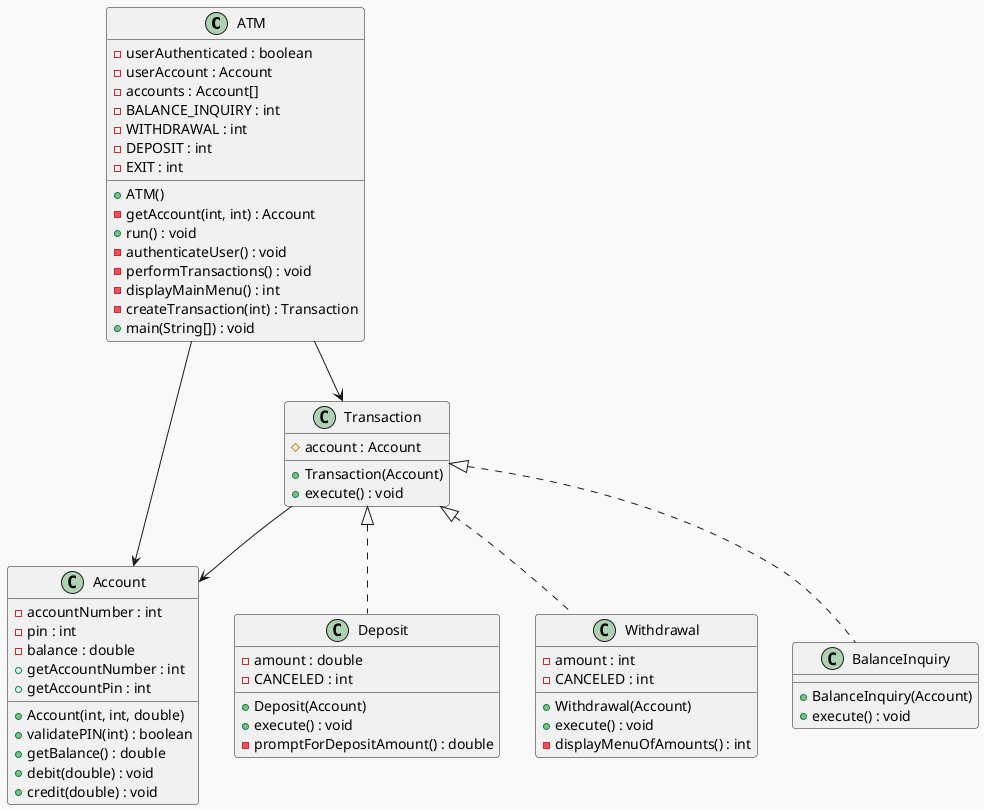 @startuml ATMMachine
!theme mars

class ATM  
{ 
    - userAuthenticated : boolean
    - userAccount : Account
    - accounts : Account[]
    - BALANCE_INQUIRY : int
    - WITHDRAWAL : int
    - DEPOSIT : int
    - EXIT : int
    + ATM()
    - getAccount(int, int) : Account
    + run() : void
    - authenticateUser() : void
    - performTransactions() : void
    - displayMainMenu() : int
    - createTransaction(int) : Transaction
    + main(String[]) : void

}

class Account 
{
    - accountNumber : int
    - pin : int
    - balance : double
    + Account(int, int, double)
    + validatePIN(int) : boolean
    + getBalance() : double
    + debit(double) : void 
    + credit(double) : void 
    + getAccountNumber : int
    + getAccountPin : int
}

class Transaction 
{
    # account : Account
    + Transaction(Account) 
    + execute() : void 
}

class Deposit implements Transaction
{
    - amount : double
    - CANCELED : int
    + Deposit(Account)
    + execute() : void
    - promptForDepositAmount() : double
}

class Withdrawal implements Transaction
{
    - amount : int
    - CANCELED : int
    + Withdrawal(Account)
    + execute() : void 
    - displayMenuOfAmounts() : int
}

class BalanceInquiry implements Transaction
{
    + BalanceInquiry(Account)
    + execute() : void
}

ATM --> Account
ATM --> Transaction
Transaction --> Account

@enduml